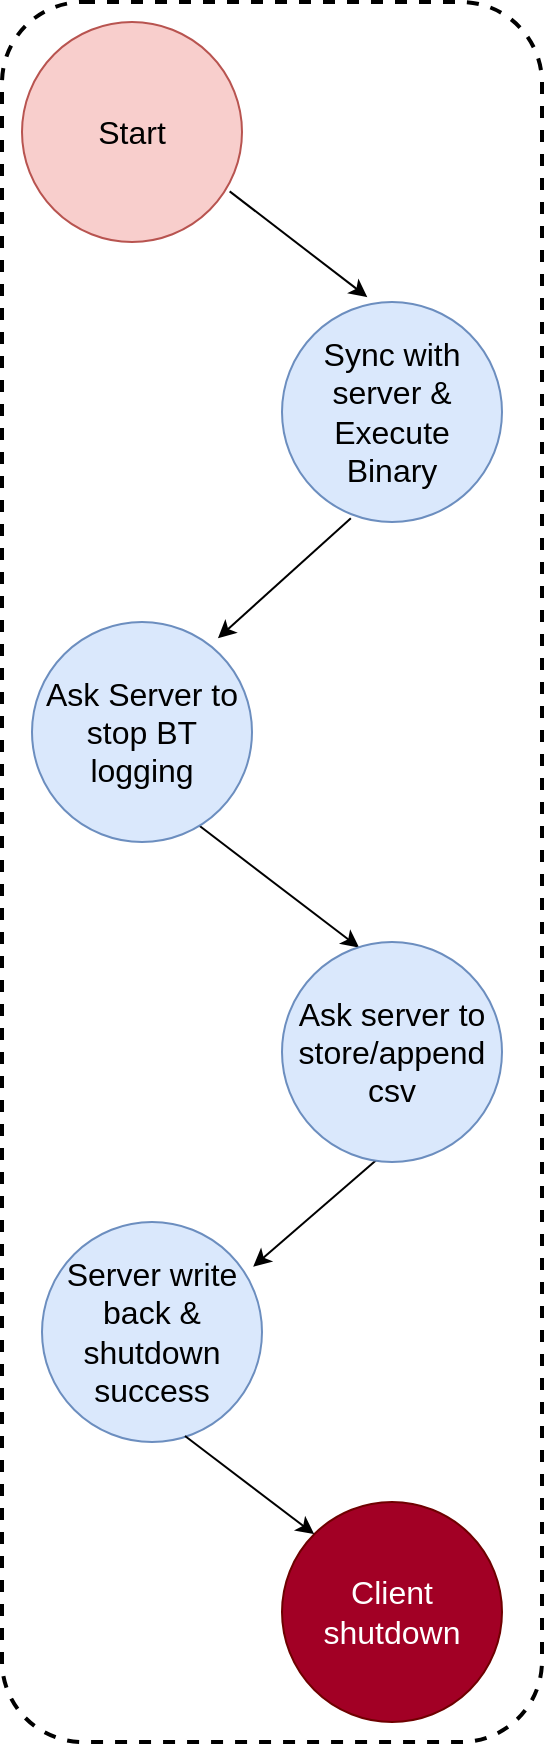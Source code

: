 <mxfile version="22.1.16" type="github">
  <diagram name="Page-1" id="iJrtoi_mMbITnx3xQ07f">
    <mxGraphModel dx="1602" dy="933" grid="1" gridSize="10" guides="1" tooltips="1" connect="1" arrows="1" fold="1" page="1" pageScale="1" pageWidth="850" pageHeight="1100" math="0" shadow="0">
      <root>
        <mxCell id="0" />
        <mxCell id="1" parent="0" />
        <mxCell id="PyQaD-jkkVgFRWBNWxvS-9" value="" style="endArrow=classic;html=1;rounded=0;exitX=0.944;exitY=0.77;exitDx=0;exitDy=0;entryX=0.388;entryY=-0.022;entryDx=0;entryDy=0;entryPerimeter=0;exitPerimeter=0;" parent="1" source="giXPiiz1-9IfD3rIR3mz-3" target="giXPiiz1-9IfD3rIR3mz-4" edge="1">
          <mxGeometry width="50" height="50" relative="1" as="geometry">
            <mxPoint x="330" y="106" as="sourcePoint" />
            <mxPoint x="370" y="190" as="targetPoint" />
          </mxGeometry>
        </mxCell>
        <mxCell id="PyQaD-jkkVgFRWBNWxvS-10" value="" style="endArrow=classic;html=1;rounded=0;exitX=0.313;exitY=0.983;exitDx=0;exitDy=0;exitPerimeter=0;entryX=0.845;entryY=0.074;entryDx=0;entryDy=0;entryPerimeter=0;" parent="1" source="giXPiiz1-9IfD3rIR3mz-4" target="giXPiiz1-9IfD3rIR3mz-5" edge="1">
          <mxGeometry width="50" height="50" relative="1" as="geometry">
            <mxPoint x="415.04" y="269.04" as="sourcePoint" />
            <mxPoint x="329.04" y="335.04" as="targetPoint" />
          </mxGeometry>
        </mxCell>
        <mxCell id="PyQaD-jkkVgFRWBNWxvS-11" value="" style="endArrow=classic;html=1;rounded=0;entryX=0.351;entryY=0.026;entryDx=0;entryDy=0;entryPerimeter=0;" parent="1" target="giXPiiz1-9IfD3rIR3mz-6" edge="1">
          <mxGeometry width="50" height="50" relative="1" as="geometry">
            <mxPoint x="306.25" y="420" as="sourcePoint" />
            <mxPoint x="299.998" y="480.176" as="targetPoint" />
          </mxGeometry>
        </mxCell>
        <mxCell id="PyQaD-jkkVgFRWBNWxvS-12" value="" style="endArrow=classic;html=1;rounded=0;exitX=0.35;exitY=1.013;exitDx=0;exitDy=0;exitPerimeter=0;entryX=0.96;entryY=0.203;entryDx=0;entryDy=0;entryPerimeter=0;" parent="1" target="giXPiiz1-9IfD3rIR3mz-7" edge="1">
          <mxGeometry width="50" height="50" relative="1" as="geometry">
            <mxPoint x="418" y="571.04" as="sourcePoint" />
            <mxPoint x="292.0" y="633.04" as="targetPoint" />
          </mxGeometry>
        </mxCell>
        <mxCell id="PyQaD-jkkVgFRWBNWxvS-13" value="" style="whiteSpace=wrap;html=1;fillColor=none;imageAspect=0;connectable=1;resizeWidth=1;resizeHeight=1;autosize=1;rounded=1;strokeWidth=2;dashed=1;" parent="1" vertex="1">
          <mxGeometry x="210" y="10" width="270" height="870" as="geometry" />
        </mxCell>
        <mxCell id="giXPiiz1-9IfD3rIR3mz-3" value="&lt;font style=&quot;font-size: 16px;&quot;&gt;Start&lt;/font&gt;" style="ellipse;whiteSpace=wrap;html=1;aspect=fixed;fillColor=#f8cecc;strokeColor=#b85450;" vertex="1" parent="1">
          <mxGeometry x="220" y="20" width="110" height="110" as="geometry" />
        </mxCell>
        <mxCell id="giXPiiz1-9IfD3rIR3mz-4" value="&lt;font style=&quot;font-size: 16px;&quot;&gt;Sync with server &amp;amp; Execute &lt;br&gt;Binary&lt;/font&gt;" style="ellipse;whiteSpace=wrap;html=1;aspect=fixed;fillColor=#dae8fc;strokeColor=#6c8ebf;" vertex="1" parent="1">
          <mxGeometry x="350" y="160" width="110" height="110" as="geometry" />
        </mxCell>
        <mxCell id="giXPiiz1-9IfD3rIR3mz-5" value="&lt;span style=&quot;font-size: 16px;&quot;&gt;Ask Server to stop BT logging&lt;/span&gt;" style="ellipse;whiteSpace=wrap;html=1;aspect=fixed;fillColor=#dae8fc;strokeColor=#6c8ebf;" vertex="1" parent="1">
          <mxGeometry x="225" y="320" width="110" height="110" as="geometry" />
        </mxCell>
        <mxCell id="giXPiiz1-9IfD3rIR3mz-6" value="&lt;span style=&quot;font-size: 16px;&quot;&gt;Ask server to store/append&lt;br&gt;csv&lt;br&gt;&lt;/span&gt;" style="ellipse;whiteSpace=wrap;html=1;aspect=fixed;fillColor=#dae8fc;strokeColor=#6c8ebf;" vertex="1" parent="1">
          <mxGeometry x="350" y="480" width="110" height="110" as="geometry" />
        </mxCell>
        <mxCell id="giXPiiz1-9IfD3rIR3mz-7" value="&lt;span style=&quot;font-size: 16px;&quot;&gt;Server write back &amp;amp; shutdown success&lt;br&gt;&lt;/span&gt;" style="ellipse;whiteSpace=wrap;html=1;aspect=fixed;fillColor=#dae8fc;strokeColor=#6c8ebf;" vertex="1" parent="1">
          <mxGeometry x="230" y="620" width="110" height="110" as="geometry" />
        </mxCell>
        <mxCell id="giXPiiz1-9IfD3rIR3mz-8" value="&lt;span style=&quot;font-size: 16px;&quot;&gt;Client shutdown&lt;br&gt;&lt;/span&gt;" style="ellipse;whiteSpace=wrap;html=1;aspect=fixed;fillColor=#a20025;strokeColor=#6F0000;fontColor=#ffffff;" vertex="1" parent="1">
          <mxGeometry x="350" y="760" width="110" height="110" as="geometry" />
        </mxCell>
        <mxCell id="giXPiiz1-9IfD3rIR3mz-9" value="" style="endArrow=classic;html=1;rounded=0;exitX=0.65;exitY=0.973;exitDx=0;exitDy=0;exitPerimeter=0;entryX=0;entryY=0;entryDx=0;entryDy=0;" edge="1" parent="1" source="giXPiiz1-9IfD3rIR3mz-7" target="giXPiiz1-9IfD3rIR3mz-8">
          <mxGeometry width="50" height="50" relative="1" as="geometry">
            <mxPoint x="326" y="740" as="sourcePoint" />
            <mxPoint x="244" y="810.96" as="targetPoint" />
          </mxGeometry>
        </mxCell>
      </root>
    </mxGraphModel>
  </diagram>
</mxfile>
